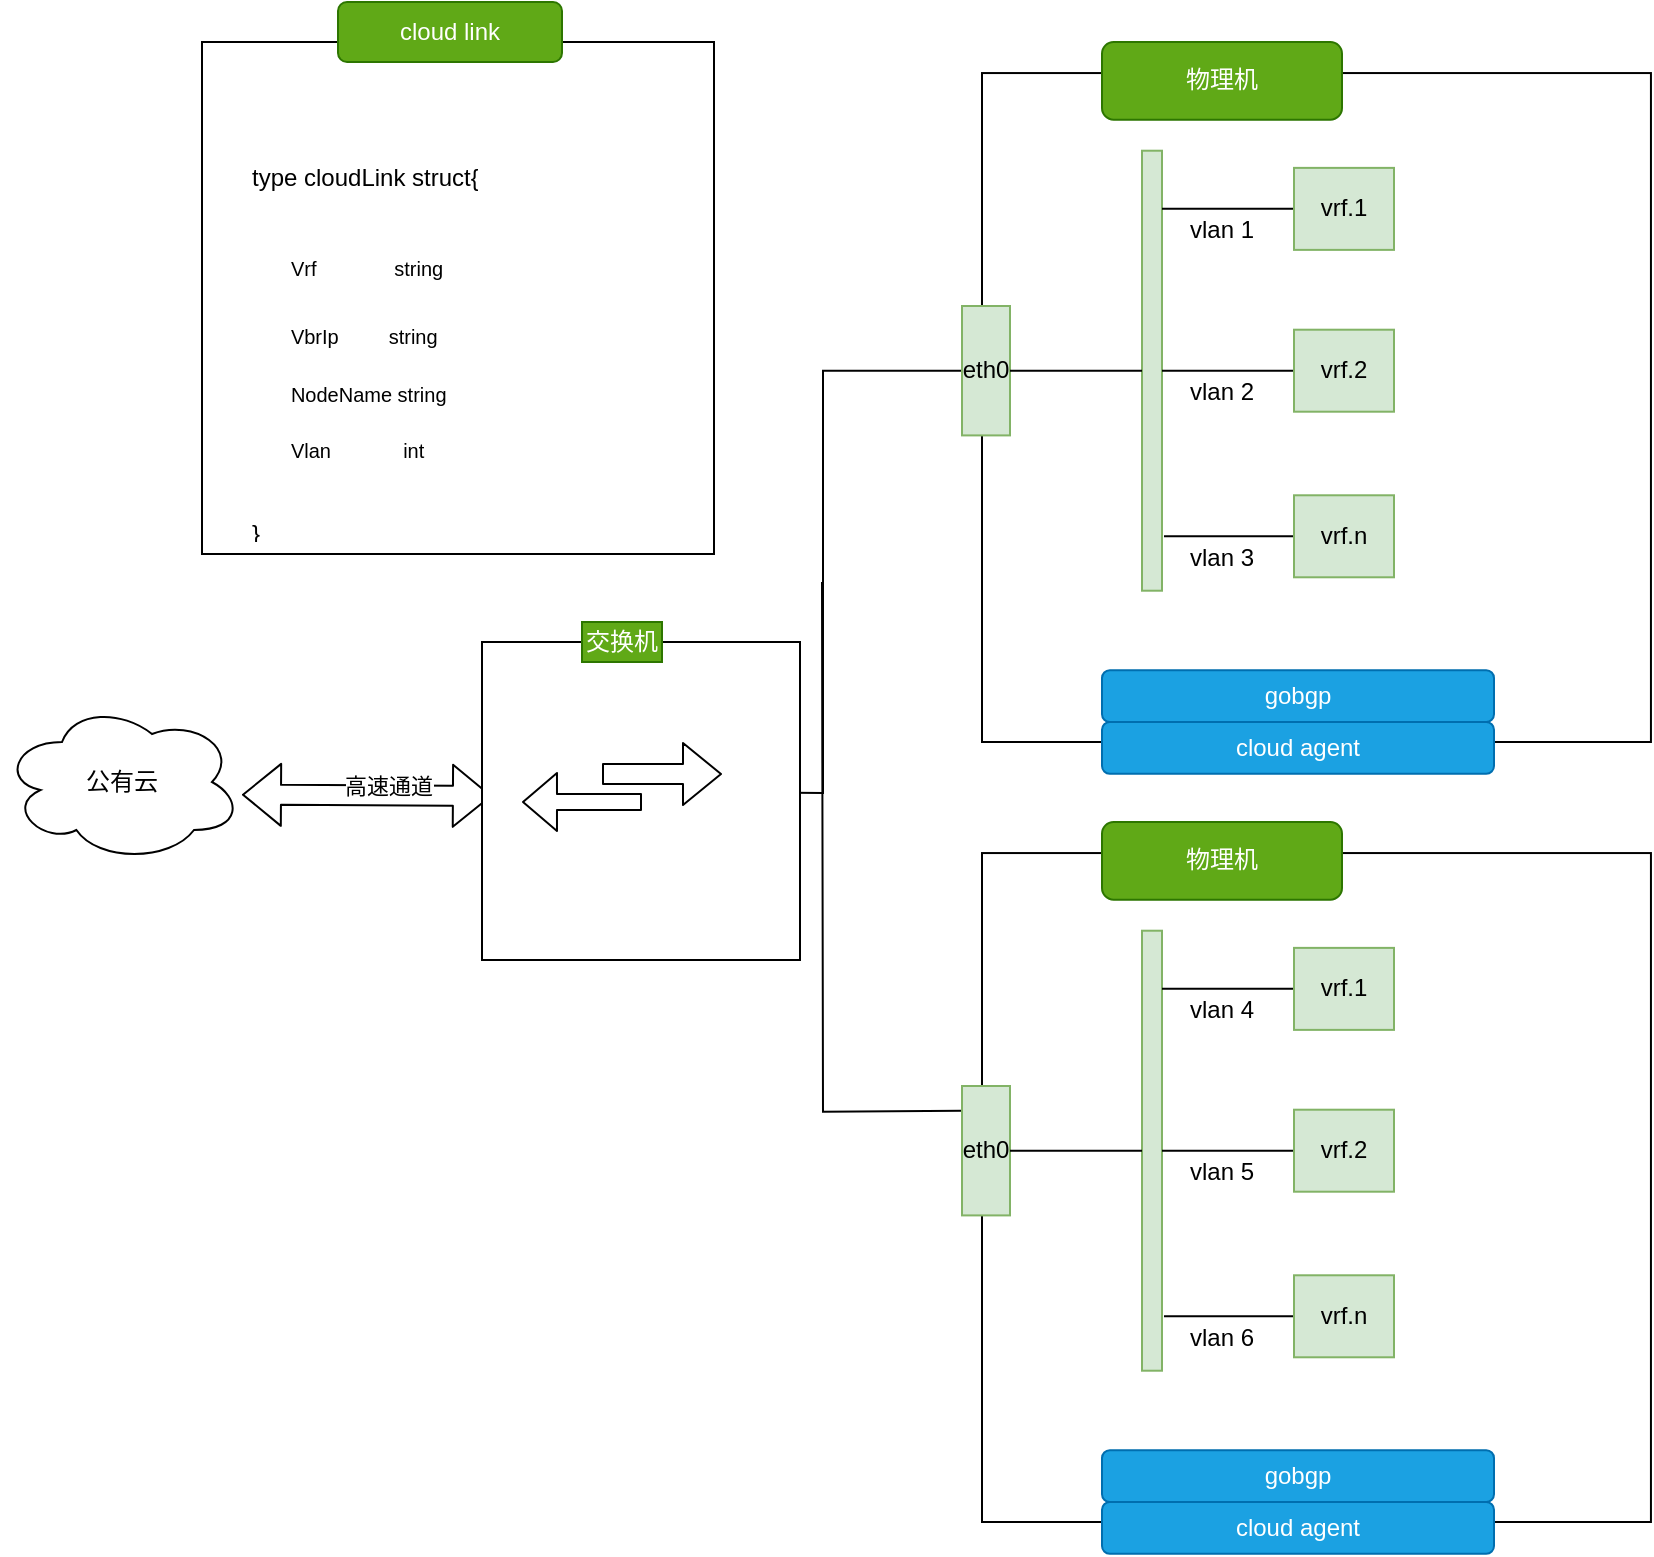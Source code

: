 <mxfile version="14.2.9" type="github">
  <diagram id="QmIj3tBixG_UQP8EuQ48" name="Page-1">
    <mxGraphModel dx="866" dy="709" grid="1" gridSize="10" guides="1" tooltips="1" connect="1" arrows="1" fold="1" page="1" pageScale="1" pageWidth="827" pageHeight="1169" math="0" shadow="0">
      <root>
        <mxCell id="0" />
        <mxCell id="1" parent="0" />
        <mxCell id="kOLEzEvQWyc7-H1EagRc-1" value="公有云" style="ellipse;shape=cloud;whiteSpace=wrap;html=1;" vertex="1" parent="1">
          <mxGeometry x="50" y="360" width="120" height="80" as="geometry" />
        </mxCell>
        <mxCell id="kOLEzEvQWyc7-H1EagRc-3" value="" style="shape=flexArrow;endArrow=classic;startArrow=classic;html=1;exitX=-0.056;exitY=0.678;exitDx=0;exitDy=0;exitPerimeter=0;" edge="1" parent="1">
          <mxGeometry width="50" height="50" relative="1" as="geometry">
            <mxPoint x="294.96" y="407.02" as="sourcePoint" />
            <mxPoint x="169.998" y="406.326" as="targetPoint" />
          </mxGeometry>
        </mxCell>
        <mxCell id="kOLEzEvQWyc7-H1EagRc-4" value="高速通道" style="edgeLabel;html=1;align=center;verticalAlign=middle;resizable=0;points=[];" vertex="1" connectable="0" parent="kOLEzEvQWyc7-H1EagRc-3">
          <mxGeometry x="-0.159" y="-5" relative="1" as="geometry">
            <mxPoint as="offset" />
          </mxGeometry>
        </mxCell>
        <mxCell id="kOLEzEvQWyc7-H1EagRc-48" style="edgeStyle=orthogonalEdgeStyle;rounded=0;orthogonalLoop=1;jettySize=auto;html=1;entryX=0;entryY=0.5;entryDx=0;entryDy=0;endArrow=none;endFill=0;" edge="1" parent="1" target="kOLEzEvQWyc7-H1EagRc-36">
          <mxGeometry relative="1" as="geometry">
            <mxPoint x="390" y="405" as="sourcePoint" />
          </mxGeometry>
        </mxCell>
        <mxCell id="kOLEzEvQWyc7-H1EagRc-45" value="" style="group" vertex="1" connectable="0" parent="1">
          <mxGeometry x="530" y="30" width="344.47" height="360" as="geometry" />
        </mxCell>
        <mxCell id="kOLEzEvQWyc7-H1EagRc-34" value="" style="whiteSpace=wrap;html=1;aspect=fixed;" vertex="1" parent="kOLEzEvQWyc7-H1EagRc-45">
          <mxGeometry x="10" y="15.53" width="334.47" height="334.47" as="geometry" />
        </mxCell>
        <mxCell id="kOLEzEvQWyc7-H1EagRc-36" value="eth0" style="rounded=0;whiteSpace=wrap;html=1;fillColor=#d5e8d4;strokeColor=#82b366;" vertex="1" parent="kOLEzEvQWyc7-H1EagRc-45">
          <mxGeometry y="132" width="24" height="64.706" as="geometry" />
        </mxCell>
        <mxCell id="kOLEzEvQWyc7-H1EagRc-37" value="" style="rounded=0;whiteSpace=wrap;html=1;fillColor=#d5e8d4;strokeColor=#82b366;" vertex="1" parent="kOLEzEvQWyc7-H1EagRc-45">
          <mxGeometry x="90" y="54.353" width="10" height="220" as="geometry" />
        </mxCell>
        <mxCell id="kOLEzEvQWyc7-H1EagRc-35" style="edgeStyle=orthogonalEdgeStyle;rounded=0;orthogonalLoop=1;jettySize=auto;html=1;endArrow=none;endFill=0;" edge="1" parent="kOLEzEvQWyc7-H1EagRc-45" source="kOLEzEvQWyc7-H1EagRc-36" target="kOLEzEvQWyc7-H1EagRc-37">
          <mxGeometry relative="1" as="geometry" />
        </mxCell>
        <mxCell id="kOLEzEvQWyc7-H1EagRc-38" style="edgeStyle=orthogonalEdgeStyle;rounded=0;orthogonalLoop=1;jettySize=auto;html=1;entryX=1;entryY=0.132;entryDx=0;entryDy=0;entryPerimeter=0;endArrow=none;endFill=0;" edge="1" parent="kOLEzEvQWyc7-H1EagRc-45" source="kOLEzEvQWyc7-H1EagRc-39" target="kOLEzEvQWyc7-H1EagRc-37">
          <mxGeometry relative="1" as="geometry" />
        </mxCell>
        <mxCell id="kOLEzEvQWyc7-H1EagRc-39" value="vrf.1" style="whiteSpace=wrap;html=1;aspect=fixed;fillColor=#d5e8d4;strokeColor=#82b366;" vertex="1" parent="kOLEzEvQWyc7-H1EagRc-45">
          <mxGeometry x="166" y="62.94" width="50" height="41" as="geometry" />
        </mxCell>
        <mxCell id="kOLEzEvQWyc7-H1EagRc-40" style="edgeStyle=orthogonalEdgeStyle;rounded=0;orthogonalLoop=1;jettySize=auto;html=1;entryX=1;entryY=0.5;entryDx=0;entryDy=0;endArrow=none;endFill=0;" edge="1" parent="kOLEzEvQWyc7-H1EagRc-45" source="kOLEzEvQWyc7-H1EagRc-41" target="kOLEzEvQWyc7-H1EagRc-37">
          <mxGeometry relative="1" as="geometry" />
        </mxCell>
        <mxCell id="kOLEzEvQWyc7-H1EagRc-41" value="vrf.2" style="whiteSpace=wrap;html=1;aspect=fixed;fillColor=#d5e8d4;strokeColor=#82b366;" vertex="1" parent="kOLEzEvQWyc7-H1EagRc-45">
          <mxGeometry x="166" y="143.851" width="50" height="41" as="geometry" />
        </mxCell>
        <mxCell id="kOLEzEvQWyc7-H1EagRc-42" style="edgeStyle=orthogonalEdgeStyle;rounded=0;orthogonalLoop=1;jettySize=auto;html=1;entryX=1.1;entryY=0.876;entryDx=0;entryDy=0;entryPerimeter=0;endArrow=none;endFill=0;" edge="1" parent="kOLEzEvQWyc7-H1EagRc-45" source="kOLEzEvQWyc7-H1EagRc-43" target="kOLEzEvQWyc7-H1EagRc-37">
          <mxGeometry relative="1" as="geometry" />
        </mxCell>
        <mxCell id="kOLEzEvQWyc7-H1EagRc-43" value="vrf.n" style="whiteSpace=wrap;html=1;aspect=fixed;fillColor=#d5e8d4;strokeColor=#82b366;" vertex="1" parent="kOLEzEvQWyc7-H1EagRc-45">
          <mxGeometry x="166" y="226.647" width="50" height="41" as="geometry" />
        </mxCell>
        <mxCell id="kOLEzEvQWyc7-H1EagRc-44" value="物理机" style="rounded=1;whiteSpace=wrap;html=1;fillColor=#60a917;strokeColor=#2D7600;fontColor=#ffffff;" vertex="1" parent="kOLEzEvQWyc7-H1EagRc-45">
          <mxGeometry x="70" width="120" height="38.824" as="geometry" />
        </mxCell>
        <mxCell id="kOLEzEvQWyc7-H1EagRc-55" value="cloud agent" style="rounded=1;whiteSpace=wrap;html=1;fillColor=#1ba1e2;strokeColor=#006EAF;fontColor=#ffffff;" vertex="1" parent="kOLEzEvQWyc7-H1EagRc-45">
          <mxGeometry x="70" y="339.997" width="196" height="25.882" as="geometry" />
        </mxCell>
        <mxCell id="kOLEzEvQWyc7-H1EagRc-57" value="gobgp" style="rounded=1;whiteSpace=wrap;html=1;fillColor=#1ba1e2;strokeColor=#006EAF;fontColor=#ffffff;" vertex="1" parent="kOLEzEvQWyc7-H1EagRc-45">
          <mxGeometry x="70" y="314.117" width="196" height="25.882" as="geometry" />
        </mxCell>
        <mxCell id="kOLEzEvQWyc7-H1EagRc-80" value="vlan 1" style="text;html=1;strokeColor=none;fillColor=none;align=center;verticalAlign=middle;whiteSpace=wrap;rounded=0;" vertex="1" parent="kOLEzEvQWyc7-H1EagRc-45">
          <mxGeometry x="110" y="83.94" width="40" height="20" as="geometry" />
        </mxCell>
        <mxCell id="kOLEzEvQWyc7-H1EagRc-81" value="vlan 2" style="text;html=1;strokeColor=none;fillColor=none;align=center;verticalAlign=middle;whiteSpace=wrap;rounded=0;" vertex="1" parent="kOLEzEvQWyc7-H1EagRc-45">
          <mxGeometry x="110" y="164.85" width="40" height="20" as="geometry" />
        </mxCell>
        <mxCell id="kOLEzEvQWyc7-H1EagRc-82" value="vlan 3" style="text;html=1;strokeColor=none;fillColor=none;align=center;verticalAlign=middle;whiteSpace=wrap;rounded=0;" vertex="1" parent="kOLEzEvQWyc7-H1EagRc-45">
          <mxGeometry x="110" y="247.65" width="40" height="20" as="geometry" />
        </mxCell>
        <mxCell id="kOLEzEvQWyc7-H1EagRc-49" style="edgeStyle=orthogonalEdgeStyle;rounded=0;orthogonalLoop=1;jettySize=auto;html=1;entryX=1;entryY=0.5;entryDx=0;entryDy=0;entryPerimeter=0;endArrow=none;endFill=0;exitX=0;exitY=0.5;exitDx=0;exitDy=0;" edge="1" parent="1">
          <mxGeometry relative="1" as="geometry">
            <mxPoint x="530" y="564.353" as="sourcePoint" />
            <mxPoint x="460" y="300" as="targetPoint" />
          </mxGeometry>
        </mxCell>
        <mxCell id="kOLEzEvQWyc7-H1EagRc-50" value="" style="whiteSpace=wrap;html=1;aspect=fixed;" vertex="1" parent="1">
          <mxGeometry x="150" y="30" width="256" height="256" as="geometry" />
        </mxCell>
        <mxCell id="kOLEzEvQWyc7-H1EagRc-52" value="cloud link" style="rounded=1;whiteSpace=wrap;html=1;fillColor=#60a917;strokeColor=#2D7600;fontColor=#ffffff;" vertex="1" parent="1">
          <mxGeometry x="218" y="10" width="112" height="30" as="geometry" />
        </mxCell>
        <mxCell id="kOLEzEvQWyc7-H1EagRc-53" value="&lt;h1&gt;&lt;span style=&quot;font-size: 12px ; font-weight: 400&quot;&gt;type cloudLink struct{&lt;/span&gt;&lt;/h1&gt;&lt;h1&gt;&lt;span style=&quot;font-size: 10px ; font-weight: 400&quot;&gt;&amp;nbsp; &amp;nbsp; &amp;nbsp; &amp;nbsp;V&lt;/span&gt;&lt;span style=&quot;font-size: 12px ; font-weight: 400&quot;&gt;&lt;font size=&quot;1&quot;&gt;rf&amp;nbsp; &amp;nbsp; &amp;nbsp; &amp;nbsp; &amp;nbsp; &amp;nbsp; &amp;nbsp; string&lt;/font&gt;&lt;/span&gt;&lt;/h1&gt;&lt;div&gt;&lt;span style=&quot;font-weight: 400&quot;&gt;&lt;font size=&quot;1&quot;&gt;&amp;nbsp; &amp;nbsp; &amp;nbsp; &amp;nbsp;VbrIp&amp;nbsp; &amp;nbsp; &amp;nbsp; &amp;nbsp; &amp;nbsp;string&lt;/font&gt;&lt;/span&gt;&lt;/div&gt;&lt;div&gt;&lt;span style=&quot;font-weight: 400&quot;&gt;&lt;font size=&quot;1&quot;&gt;&lt;br&gt;&lt;/font&gt;&lt;/span&gt;&lt;/div&gt;&lt;div&gt;&lt;span style=&quot;font-weight: 400&quot;&gt;&lt;font size=&quot;1&quot;&gt;&amp;nbsp; &amp;nbsp; &amp;nbsp; &amp;nbsp;NodeName string&lt;/font&gt;&lt;/span&gt;&lt;/div&gt;&lt;div&gt;&lt;span style=&quot;font-weight: 400&quot;&gt;&lt;font size=&quot;1&quot;&gt;&amp;nbsp; &amp;nbsp;&lt;/font&gt;&lt;/span&gt;&lt;/div&gt;&lt;div&gt;&lt;span style=&quot;font-weight: 400&quot;&gt;&lt;font size=&quot;1&quot;&gt;&amp;nbsp; &amp;nbsp; &amp;nbsp; &amp;nbsp;Vlan&amp;nbsp; &amp;nbsp; &amp;nbsp; &amp;nbsp; &amp;nbsp; &amp;nbsp; &amp;nbsp;int&lt;/font&gt;&lt;/span&gt;&lt;/div&gt;&lt;h1&gt;&lt;span style=&quot;font-size: 12px ; font-weight: 400&quot;&gt;}&lt;/span&gt;&lt;/h1&gt;" style="text;html=1;strokeColor=none;fillColor=none;spacing=5;spacingTop=-26;whiteSpace=wrap;overflow=hidden;rounded=0;" vertex="1" parent="1">
          <mxGeometry x="170" y="80" width="190" height="200" as="geometry" />
        </mxCell>
        <mxCell id="kOLEzEvQWyc7-H1EagRc-78" value="" style="group" vertex="1" connectable="0" parent="1">
          <mxGeometry x="290" y="320" width="159" height="169" as="geometry" />
        </mxCell>
        <mxCell id="kOLEzEvQWyc7-H1EagRc-72" value="" style="whiteSpace=wrap;html=1;aspect=fixed;" vertex="1" parent="kOLEzEvQWyc7-H1EagRc-78">
          <mxGeometry y="10" width="159" height="159" as="geometry" />
        </mxCell>
        <mxCell id="kOLEzEvQWyc7-H1EagRc-76" value="" style="group" vertex="1" connectable="0" parent="kOLEzEvQWyc7-H1EagRc-78">
          <mxGeometry x="20" y="76" width="100" height="14" as="geometry" />
        </mxCell>
        <mxCell id="kOLEzEvQWyc7-H1EagRc-74" value="" style="shape=flexArrow;endArrow=classic;html=1;" edge="1" parent="kOLEzEvQWyc7-H1EagRc-76">
          <mxGeometry width="50" height="50" relative="1" as="geometry">
            <mxPoint x="40" as="sourcePoint" />
            <mxPoint x="100" as="targetPoint" />
          </mxGeometry>
        </mxCell>
        <mxCell id="kOLEzEvQWyc7-H1EagRc-75" value="" style="shape=flexArrow;endArrow=classic;html=1;width=8;endSize=5.33;" edge="1" parent="kOLEzEvQWyc7-H1EagRc-76">
          <mxGeometry width="50" height="50" relative="1" as="geometry">
            <mxPoint x="60" y="14" as="sourcePoint" />
            <mxPoint y="14" as="targetPoint" />
          </mxGeometry>
        </mxCell>
        <mxCell id="kOLEzEvQWyc7-H1EagRc-77" value="交换机" style="text;html=1;strokeColor=#2D7600;fillColor=#60a917;align=center;verticalAlign=middle;whiteSpace=wrap;rounded=0;fontColor=#ffffff;" vertex="1" parent="kOLEzEvQWyc7-H1EagRc-78">
          <mxGeometry x="50" width="40" height="20" as="geometry" />
        </mxCell>
        <mxCell id="kOLEzEvQWyc7-H1EagRc-79" style="edgeStyle=orthogonalEdgeStyle;rounded=0;orthogonalLoop=1;jettySize=auto;html=1;exitX=0;exitY=0.25;exitDx=0;exitDy=0;endArrow=none;endFill=0;" edge="1" parent="1" source="kOLEzEvQWyc7-H1EagRc-77">
          <mxGeometry relative="1" as="geometry">
            <mxPoint x="340" y="325" as="targetPoint" />
          </mxGeometry>
        </mxCell>
        <mxCell id="kOLEzEvQWyc7-H1EagRc-83" value="" style="group" vertex="1" connectable="0" parent="1">
          <mxGeometry x="530" y="420" width="344.47" height="360" as="geometry" />
        </mxCell>
        <mxCell id="kOLEzEvQWyc7-H1EagRc-84" value="" style="whiteSpace=wrap;html=1;aspect=fixed;" vertex="1" parent="kOLEzEvQWyc7-H1EagRc-83">
          <mxGeometry x="10" y="15.53" width="334.47" height="334.47" as="geometry" />
        </mxCell>
        <mxCell id="kOLEzEvQWyc7-H1EagRc-85" value="eth0" style="rounded=0;whiteSpace=wrap;html=1;fillColor=#d5e8d4;strokeColor=#82b366;" vertex="1" parent="kOLEzEvQWyc7-H1EagRc-83">
          <mxGeometry y="132" width="24" height="64.706" as="geometry" />
        </mxCell>
        <mxCell id="kOLEzEvQWyc7-H1EagRc-86" value="" style="rounded=0;whiteSpace=wrap;html=1;fillColor=#d5e8d4;strokeColor=#82b366;" vertex="1" parent="kOLEzEvQWyc7-H1EagRc-83">
          <mxGeometry x="90" y="54.353" width="10" height="220" as="geometry" />
        </mxCell>
        <mxCell id="kOLEzEvQWyc7-H1EagRc-87" style="edgeStyle=orthogonalEdgeStyle;rounded=0;orthogonalLoop=1;jettySize=auto;html=1;endArrow=none;endFill=0;" edge="1" parent="kOLEzEvQWyc7-H1EagRc-83" source="kOLEzEvQWyc7-H1EagRc-85" target="kOLEzEvQWyc7-H1EagRc-86">
          <mxGeometry relative="1" as="geometry" />
        </mxCell>
        <mxCell id="kOLEzEvQWyc7-H1EagRc-88" style="edgeStyle=orthogonalEdgeStyle;rounded=0;orthogonalLoop=1;jettySize=auto;html=1;entryX=1;entryY=0.132;entryDx=0;entryDy=0;entryPerimeter=0;endArrow=none;endFill=0;" edge="1" parent="kOLEzEvQWyc7-H1EagRc-83" source="kOLEzEvQWyc7-H1EagRc-89" target="kOLEzEvQWyc7-H1EagRc-86">
          <mxGeometry relative="1" as="geometry" />
        </mxCell>
        <mxCell id="kOLEzEvQWyc7-H1EagRc-89" value="vrf.1" style="whiteSpace=wrap;html=1;aspect=fixed;fillColor=#d5e8d4;strokeColor=#82b366;" vertex="1" parent="kOLEzEvQWyc7-H1EagRc-83">
          <mxGeometry x="166" y="62.94" width="50" height="41" as="geometry" />
        </mxCell>
        <mxCell id="kOLEzEvQWyc7-H1EagRc-90" style="edgeStyle=orthogonalEdgeStyle;rounded=0;orthogonalLoop=1;jettySize=auto;html=1;entryX=1;entryY=0.5;entryDx=0;entryDy=0;endArrow=none;endFill=0;" edge="1" parent="kOLEzEvQWyc7-H1EagRc-83" source="kOLEzEvQWyc7-H1EagRc-91" target="kOLEzEvQWyc7-H1EagRc-86">
          <mxGeometry relative="1" as="geometry" />
        </mxCell>
        <mxCell id="kOLEzEvQWyc7-H1EagRc-91" value="vrf.2" style="whiteSpace=wrap;html=1;aspect=fixed;fillColor=#d5e8d4;strokeColor=#82b366;" vertex="1" parent="kOLEzEvQWyc7-H1EagRc-83">
          <mxGeometry x="166" y="143.851" width="50" height="41" as="geometry" />
        </mxCell>
        <mxCell id="kOLEzEvQWyc7-H1EagRc-92" style="edgeStyle=orthogonalEdgeStyle;rounded=0;orthogonalLoop=1;jettySize=auto;html=1;entryX=1.1;entryY=0.876;entryDx=0;entryDy=0;entryPerimeter=0;endArrow=none;endFill=0;" edge="1" parent="kOLEzEvQWyc7-H1EagRc-83" source="kOLEzEvQWyc7-H1EagRc-93" target="kOLEzEvQWyc7-H1EagRc-86">
          <mxGeometry relative="1" as="geometry" />
        </mxCell>
        <mxCell id="kOLEzEvQWyc7-H1EagRc-93" value="vrf.n" style="whiteSpace=wrap;html=1;aspect=fixed;fillColor=#d5e8d4;strokeColor=#82b366;" vertex="1" parent="kOLEzEvQWyc7-H1EagRc-83">
          <mxGeometry x="166" y="226.647" width="50" height="41" as="geometry" />
        </mxCell>
        <mxCell id="kOLEzEvQWyc7-H1EagRc-94" value="物理机" style="rounded=1;whiteSpace=wrap;html=1;fillColor=#60a917;strokeColor=#2D7600;fontColor=#ffffff;" vertex="1" parent="kOLEzEvQWyc7-H1EagRc-83">
          <mxGeometry x="70" width="120" height="38.824" as="geometry" />
        </mxCell>
        <mxCell id="kOLEzEvQWyc7-H1EagRc-95" value="cloud agent" style="rounded=1;whiteSpace=wrap;html=1;fillColor=#1ba1e2;strokeColor=#006EAF;fontColor=#ffffff;" vertex="1" parent="kOLEzEvQWyc7-H1EagRc-83">
          <mxGeometry x="70" y="339.997" width="196" height="25.882" as="geometry" />
        </mxCell>
        <mxCell id="kOLEzEvQWyc7-H1EagRc-96" value="gobgp" style="rounded=1;whiteSpace=wrap;html=1;fillColor=#1ba1e2;strokeColor=#006EAF;fontColor=#ffffff;" vertex="1" parent="kOLEzEvQWyc7-H1EagRc-83">
          <mxGeometry x="70" y="314.117" width="196" height="25.882" as="geometry" />
        </mxCell>
        <mxCell id="kOLEzEvQWyc7-H1EagRc-97" value="vlan 4" style="text;html=1;strokeColor=none;fillColor=none;align=center;verticalAlign=middle;whiteSpace=wrap;rounded=0;" vertex="1" parent="kOLEzEvQWyc7-H1EagRc-83">
          <mxGeometry x="110" y="83.94" width="40" height="20" as="geometry" />
        </mxCell>
        <mxCell id="kOLEzEvQWyc7-H1EagRc-98" value="vlan 5" style="text;html=1;strokeColor=none;fillColor=none;align=center;verticalAlign=middle;whiteSpace=wrap;rounded=0;" vertex="1" parent="kOLEzEvQWyc7-H1EagRc-83">
          <mxGeometry x="110" y="164.85" width="40" height="20" as="geometry" />
        </mxCell>
        <mxCell id="kOLEzEvQWyc7-H1EagRc-99" value="vlan 6" style="text;html=1;strokeColor=none;fillColor=none;align=center;verticalAlign=middle;whiteSpace=wrap;rounded=0;" vertex="1" parent="kOLEzEvQWyc7-H1EagRc-83">
          <mxGeometry x="110" y="247.65" width="40" height="20" as="geometry" />
        </mxCell>
      </root>
    </mxGraphModel>
  </diagram>
</mxfile>
